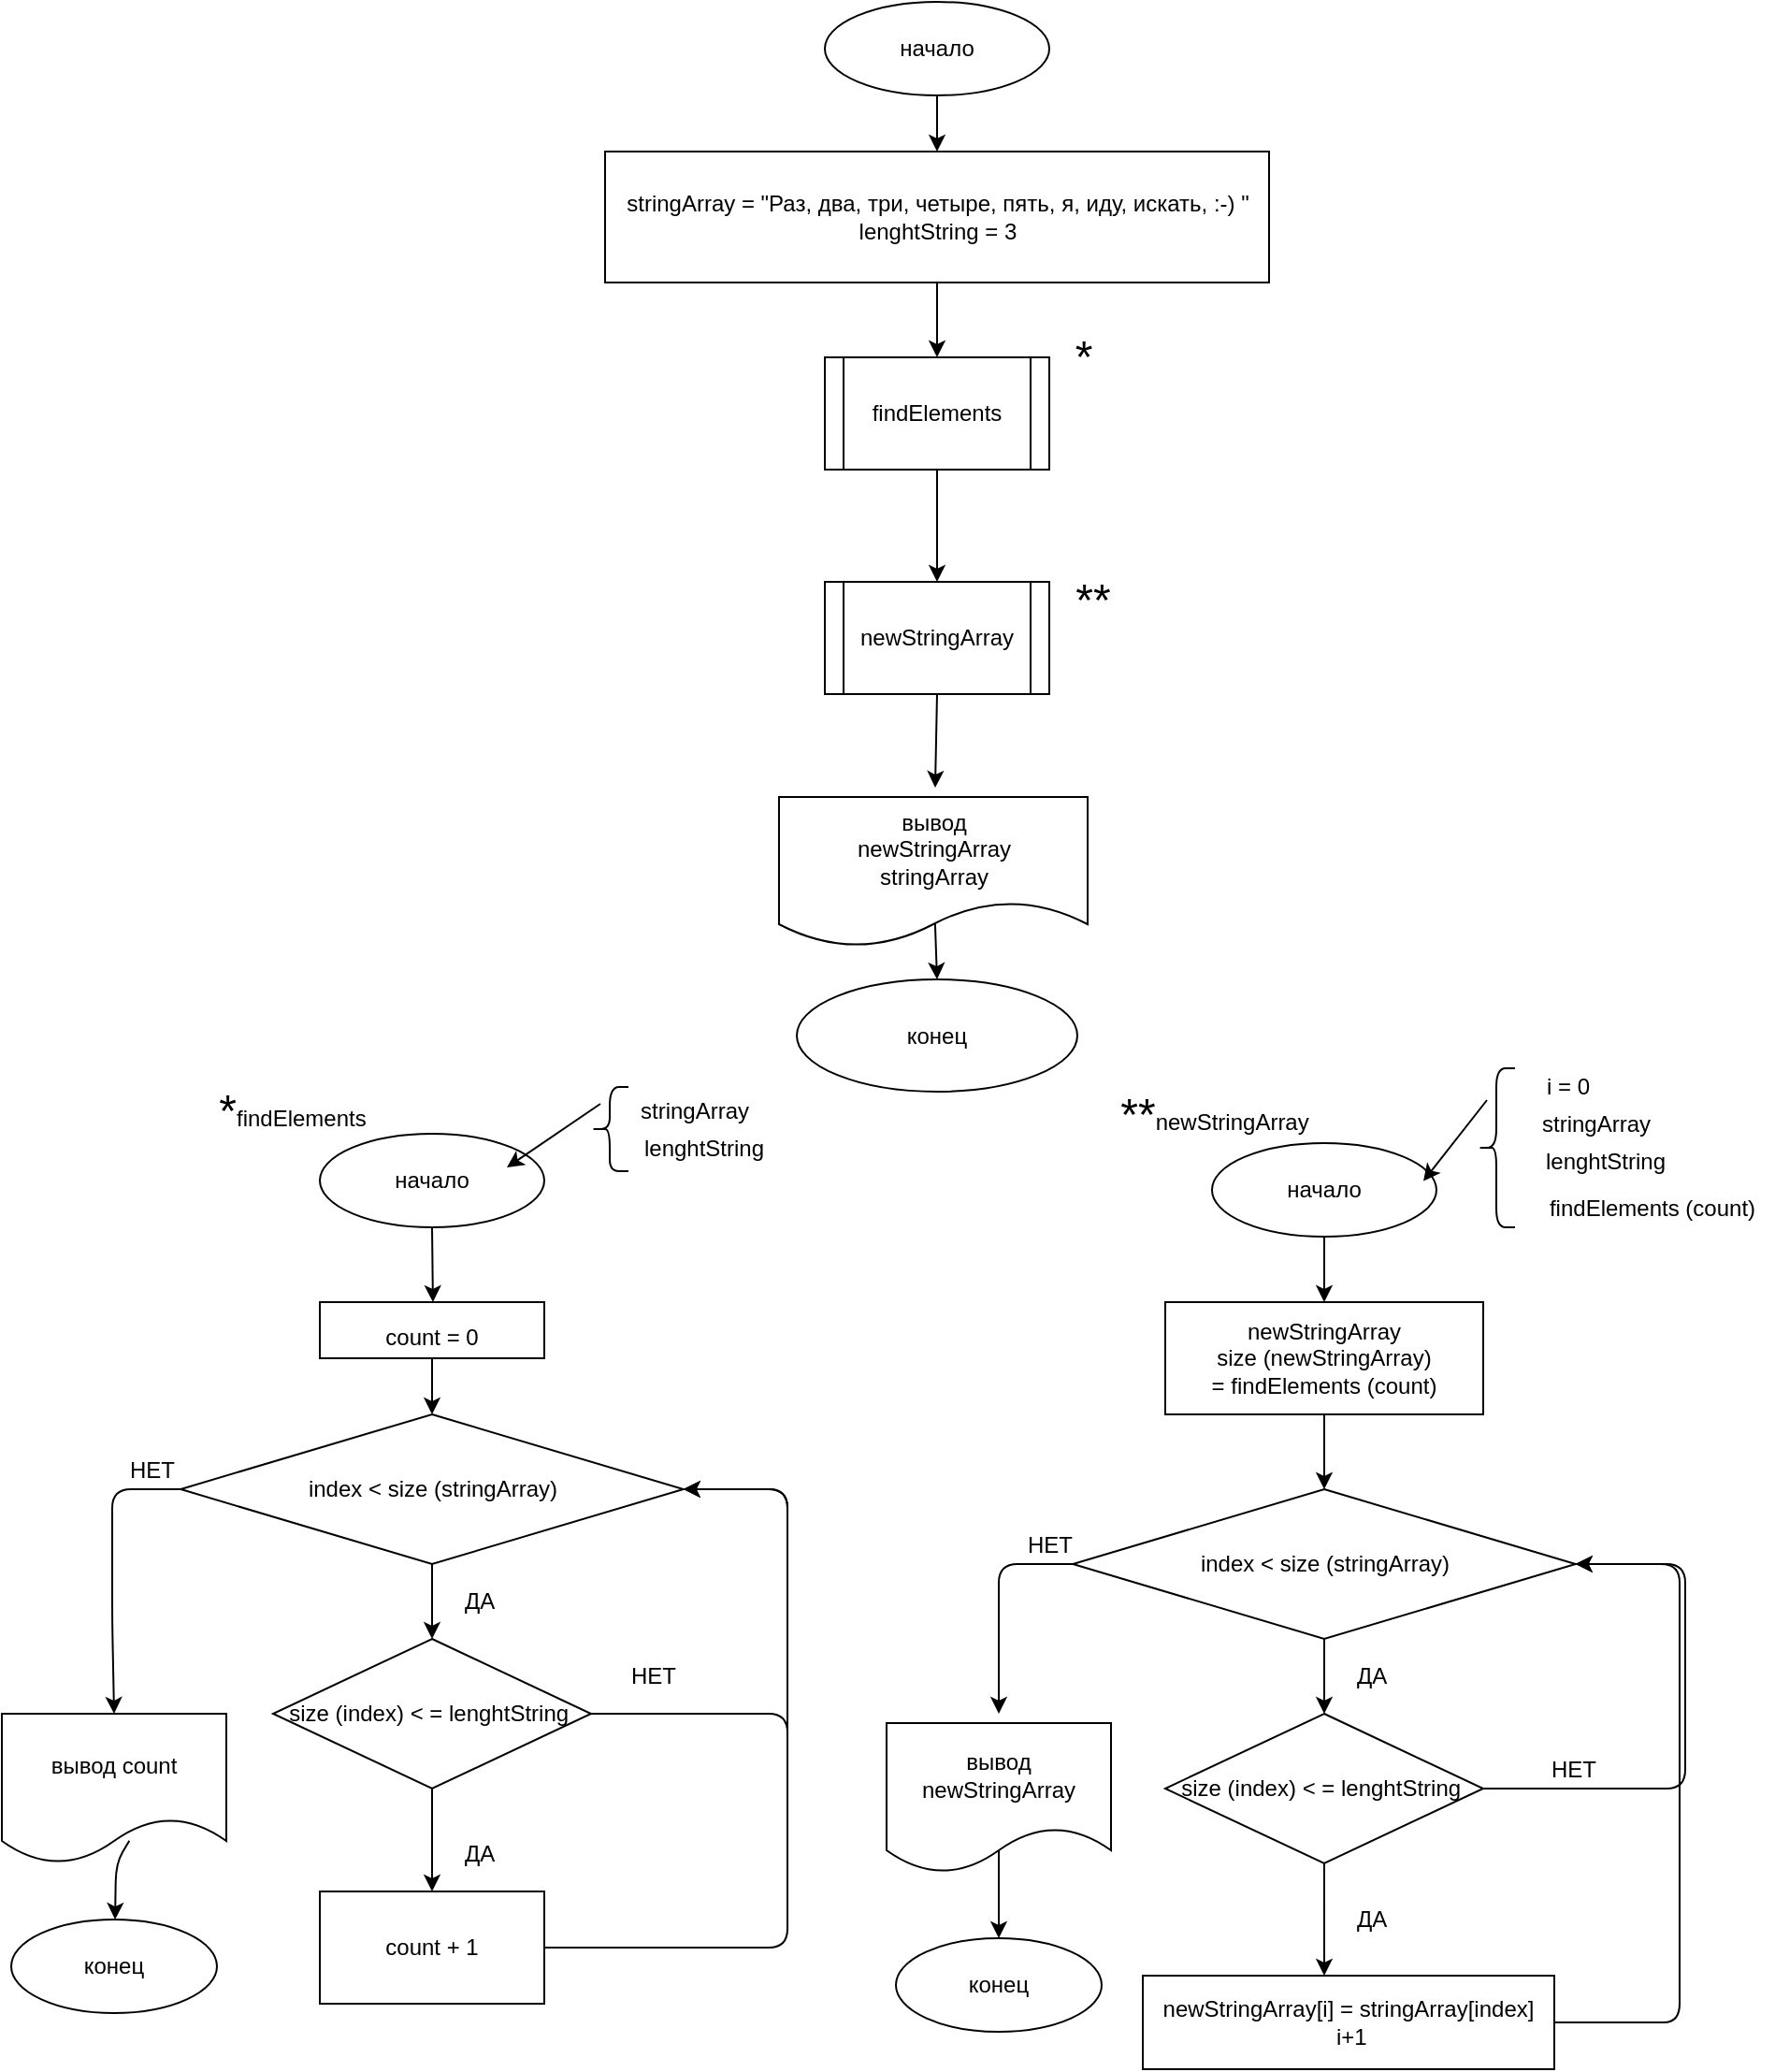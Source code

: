 <mxfile>
    <diagram id="rhA7QsG5OTUVV4Kx71GN" name="Страница 1">
        <mxGraphModel dx="1416" dy="451" grid="1" gridSize="10" guides="1" tooltips="1" connect="1" arrows="1" fold="1" page="1" pageScale="1" pageWidth="827" pageHeight="1169" math="0" shadow="0">
            <root>
                <mxCell id="0"/>
                <mxCell id="1" parent="0"/>
                <mxCell id="11" style="edgeStyle=none;html=1;exitX=0.5;exitY=1;exitDx=0;exitDy=0;entryX=0.5;entryY=0;entryDx=0;entryDy=0;" edge="1" parent="1" source="2" target="3">
                    <mxGeometry relative="1" as="geometry"/>
                </mxCell>
                <mxCell id="2" value="начало" style="ellipse;whiteSpace=wrap;html=1;" vertex="1" parent="1">
                    <mxGeometry x="450" y="5" width="120" height="50" as="geometry"/>
                </mxCell>
                <mxCell id="12" style="edgeStyle=none;html=1;exitX=0.5;exitY=1;exitDx=0;exitDy=0;entryX=0.5;entryY=0;entryDx=0;entryDy=0;" edge="1" parent="1" source="3" target="14">
                    <mxGeometry relative="1" as="geometry">
                        <mxPoint x="509" y="175" as="targetPoint"/>
                    </mxGeometry>
                </mxCell>
                <mxCell id="3" value="stringArray = &quot;Раз, два, три, четыре, пять, я, иду, искать, :-) &quot;&lt;br&gt;lenghtString = 3" style="whiteSpace=wrap;html=1;" vertex="1" parent="1">
                    <mxGeometry x="332.5" y="85" width="355" height="70" as="geometry"/>
                </mxCell>
                <mxCell id="13" value="" style="whiteSpace=wrap;html=1;" vertex="1" parent="1">
                    <mxGeometry x="450" y="195" width="120" height="60" as="geometry"/>
                </mxCell>
                <mxCell id="16" style="edgeStyle=none;html=1;exitX=0.5;exitY=1;exitDx=0;exitDy=0;" edge="1" parent="1" source="14">
                    <mxGeometry relative="1" as="geometry">
                        <mxPoint x="510" y="315" as="targetPoint"/>
                    </mxGeometry>
                </mxCell>
                <mxCell id="14" value="findElements" style="whiteSpace=wrap;html=1;" vertex="1" parent="1">
                    <mxGeometry x="460" y="195" width="100" height="60" as="geometry"/>
                </mxCell>
                <mxCell id="19" style="edgeStyle=none;html=1;exitX=0.5;exitY=1;exitDx=0;exitDy=0;" edge="1" parent="1" source="22">
                    <mxGeometry relative="1" as="geometry">
                        <mxPoint x="509" y="365" as="sourcePoint"/>
                        <mxPoint x="509" y="425" as="targetPoint"/>
                    </mxGeometry>
                </mxCell>
                <mxCell id="21" value="" style="whiteSpace=wrap;html=1;" vertex="1" parent="1">
                    <mxGeometry x="450" y="315" width="120" height="60" as="geometry"/>
                </mxCell>
                <mxCell id="22" value="newStringArray" style="whiteSpace=wrap;html=1;" vertex="1" parent="1">
                    <mxGeometry x="460" y="315" width="100" height="60" as="geometry"/>
                </mxCell>
                <mxCell id="28" style="edgeStyle=none;html=1;exitX=0.5;exitY=1;exitDx=0;exitDy=0;entryX=0.5;entryY=0;entryDx=0;entryDy=0;" edge="1" parent="1" target="27">
                    <mxGeometry relative="1" as="geometry">
                        <mxPoint x="508.5" y="485" as="sourcePoint"/>
                    </mxGeometry>
                </mxCell>
                <mxCell id="27" value="конец" style="ellipse;whiteSpace=wrap;html=1;" vertex="1" parent="1">
                    <mxGeometry x="435" y="527.5" width="150" height="60" as="geometry"/>
                </mxCell>
                <mxCell id="29" value="&lt;font style=&quot;font-size: 24px&quot;&gt;*&lt;/font&gt;" style="text;html=1;align=center;verticalAlign=middle;resizable=0;points=[];autosize=1;strokeColor=none;fillColor=none;" vertex="1" parent="1">
                    <mxGeometry x="578" y="185" width="20" height="20" as="geometry"/>
                </mxCell>
                <mxCell id="30" value="&lt;font style=&quot;font-size: 24px&quot;&gt;**&lt;/font&gt;" style="text;html=1;align=center;verticalAlign=middle;resizable=0;points=[];autosize=1;strokeColor=none;fillColor=none;" vertex="1" parent="1">
                    <mxGeometry x="578" y="315" width="30" height="20" as="geometry"/>
                </mxCell>
                <mxCell id="31" value="&lt;font style=&quot;font-size: 24px&quot;&gt;*&lt;/font&gt;&lt;span&gt;findElements&lt;/span&gt;" style="text;html=1;align=center;verticalAlign=middle;resizable=0;points=[];autosize=1;strokeColor=none;fillColor=none;" vertex="1" parent="1">
                    <mxGeometry x="120" y="587.5" width="90" height="20" as="geometry"/>
                </mxCell>
                <mxCell id="37" style="edgeStyle=none;html=1;exitX=0.5;exitY=1;exitDx=0;exitDy=0;fontSize=24;" edge="1" parent="1" source="34">
                    <mxGeometry relative="1" as="geometry">
                        <mxPoint x="240.471" y="700" as="targetPoint"/>
                    </mxGeometry>
                </mxCell>
                <mxCell id="34" value="начало" style="ellipse;whiteSpace=wrap;html=1;" vertex="1" parent="1">
                    <mxGeometry x="180" y="610" width="120" height="50" as="geometry"/>
                </mxCell>
                <mxCell id="86" style="edgeStyle=none;html=1;exitX=0.5;exitY=1;exitDx=0;exitDy=0;entryX=0.5;entryY=0;entryDx=0;entryDy=0;fontSize=12;" edge="1" parent="1" source="35" target="95">
                    <mxGeometry relative="1" as="geometry">
                        <mxPoint x="705" y="690" as="targetPoint"/>
                    </mxGeometry>
                </mxCell>
                <mxCell id="35" value="начало" style="ellipse;whiteSpace=wrap;html=1;" vertex="1" parent="1">
                    <mxGeometry x="656.99" y="615" width="120" height="50" as="geometry"/>
                </mxCell>
                <mxCell id="36" value="&lt;font style=&quot;font-size: 24px&quot;&gt;**&lt;/font&gt;&lt;span&gt;newStringArray&lt;/span&gt;" style="text;html=1;align=center;verticalAlign=middle;resizable=0;points=[];autosize=1;strokeColor=none;fillColor=none;" vertex="1" parent="1">
                    <mxGeometry x="598" y="590" width="120" height="20" as="geometry"/>
                </mxCell>
                <mxCell id="40" style="edgeStyle=none;html=1;exitX=0.5;exitY=1;exitDx=0;exitDy=0;fontSize=12;" edge="1" parent="1" source="38">
                    <mxGeometry relative="1" as="geometry">
                        <mxPoint x="240" y="760" as="targetPoint"/>
                    </mxGeometry>
                </mxCell>
                <mxCell id="38" value="&lt;font style=&quot;font-size: 12px&quot;&gt;count = 0&lt;/font&gt;" style="whiteSpace=wrap;html=1;fontSize=24;" vertex="1" parent="1">
                    <mxGeometry x="180" y="700" width="120" height="30" as="geometry"/>
                </mxCell>
                <mxCell id="50" style="edgeStyle=none;html=1;exitX=0.5;exitY=1;exitDx=0;exitDy=0;entryX=0.5;entryY=0;entryDx=0;entryDy=0;fontSize=12;" edge="1" parent="1" source="41" target="42">
                    <mxGeometry relative="1" as="geometry"/>
                </mxCell>
                <mxCell id="60" style="edgeStyle=none;html=1;exitX=1;exitY=0.5;exitDx=0;exitDy=0;fontSize=12;entryX=1;entryY=0.5;entryDx=0;entryDy=0;" edge="1" parent="1" source="41" target="46">
                    <mxGeometry relative="1" as="geometry">
                        <mxPoint x="380" y="800" as="targetPoint"/>
                        <Array as="points">
                            <mxPoint x="430" y="920"/>
                            <mxPoint x="430" y="1020"/>
                            <mxPoint x="430" y="800"/>
                        </Array>
                    </mxGeometry>
                </mxCell>
                <mxCell id="41" value="size (index) &amp;lt; = lenghtString&amp;nbsp;" style="rhombus;whiteSpace=wrap;html=1;fontSize=12;" vertex="1" parent="1">
                    <mxGeometry x="155" y="880" width="170" height="80" as="geometry"/>
                </mxCell>
                <mxCell id="106" style="edgeStyle=none;html=1;exitX=1;exitY=0.5;exitDx=0;exitDy=0;entryX=1;entryY=0.5;entryDx=0;entryDy=0;fontSize=12;" edge="1" parent="1" source="42" target="46">
                    <mxGeometry relative="1" as="geometry">
                        <Array as="points">
                            <mxPoint x="430" y="1045"/>
                            <mxPoint x="430" y="800"/>
                        </Array>
                    </mxGeometry>
                </mxCell>
                <mxCell id="42" value="count + 1" style="rounded=0;whiteSpace=wrap;html=1;fontSize=12;" vertex="1" parent="1">
                    <mxGeometry x="180" y="1015" width="120" height="60" as="geometry"/>
                </mxCell>
                <mxCell id="44" value="ДА" style="text;html=1;align=center;verticalAlign=middle;resizable=0;points=[];autosize=1;strokeColor=none;fillColor=none;fontSize=12;" vertex="1" parent="1">
                    <mxGeometry x="250" y="985" width="30" height="20" as="geometry"/>
                </mxCell>
                <mxCell id="49" style="edgeStyle=none;html=1;exitX=0.5;exitY=1;exitDx=0;exitDy=0;fontSize=12;" edge="1" parent="1" source="46">
                    <mxGeometry relative="1" as="geometry">
                        <mxPoint x="239.997" y="880" as="targetPoint"/>
                    </mxGeometry>
                </mxCell>
                <mxCell id="57" style="edgeStyle=none;html=1;exitX=0;exitY=0.5;exitDx=0;exitDy=0;fontSize=12;entryX=0.5;entryY=0;entryDx=0;entryDy=0;" edge="1" parent="1" source="46">
                    <mxGeometry relative="1" as="geometry">
                        <mxPoint x="70" y="920" as="targetPoint"/>
                        <Array as="points">
                            <mxPoint x="69" y="800"/>
                            <mxPoint x="69" y="870"/>
                        </Array>
                    </mxGeometry>
                </mxCell>
                <mxCell id="46" value="index &amp;lt; size (stringArray)" style="rhombus;whiteSpace=wrap;html=1;fontSize=12;" vertex="1" parent="1">
                    <mxGeometry x="105.62" y="760" width="268.75" height="80" as="geometry"/>
                </mxCell>
                <mxCell id="53" value="ДА" style="text;html=1;align=center;verticalAlign=middle;resizable=0;points=[];autosize=1;strokeColor=none;fillColor=none;fontSize=12;" vertex="1" parent="1">
                    <mxGeometry x="250" y="850" width="30" height="20" as="geometry"/>
                </mxCell>
                <mxCell id="58" value="НЕТ" style="text;html=1;align=center;verticalAlign=middle;resizable=0;points=[];autosize=1;strokeColor=none;fillColor=none;fontSize=12;" vertex="1" parent="1">
                    <mxGeometry x="70" y="780" width="40" height="20" as="geometry"/>
                </mxCell>
                <mxCell id="62" style="edgeStyle=none;html=1;exitX=0.568;exitY=0.848;exitDx=0;exitDy=0;fontSize=12;exitPerimeter=0;" edge="1" parent="1" source="111">
                    <mxGeometry relative="1" as="geometry">
                        <mxPoint x="70.529" y="1030" as="targetPoint"/>
                        <mxPoint x="70" y="980" as="sourcePoint"/>
                        <Array as="points">
                            <mxPoint x="71" y="1000"/>
                        </Array>
                    </mxGeometry>
                </mxCell>
                <mxCell id="61" value="НЕТ" style="text;html=1;align=center;verticalAlign=middle;resizable=0;points=[];autosize=1;strokeColor=none;fillColor=none;fontSize=12;" vertex="1" parent="1">
                    <mxGeometry x="338" y="890" width="40" height="20" as="geometry"/>
                </mxCell>
                <mxCell id="63" value="конец" style="ellipse;whiteSpace=wrap;html=1;fontSize=12;" vertex="1" parent="1">
                    <mxGeometry x="15" y="1030" width="110" height="50" as="geometry"/>
                </mxCell>
                <mxCell id="68" style="edgeStyle=none;html=1;exitX=0.5;exitY=1;exitDx=0;exitDy=0;fontSize=12;" edge="1" parent="1" source="70">
                    <mxGeometry relative="1" as="geometry">
                        <mxPoint x="717" y="1060" as="targetPoint"/>
                    </mxGeometry>
                </mxCell>
                <mxCell id="69" style="edgeStyle=none;html=1;exitX=1;exitY=0.5;exitDx=0;exitDy=0;fontSize=12;entryX=1;entryY=0.5;entryDx=0;entryDy=0;" edge="1" parent="1" source="70" target="76">
                    <mxGeometry relative="1" as="geometry">
                        <mxPoint x="557" y="1120.588" as="targetPoint"/>
                        <Array as="points">
                            <mxPoint x="910" y="960"/>
                            <mxPoint x="910" y="840"/>
                        </Array>
                    </mxGeometry>
                </mxCell>
                <mxCell id="70" value="size (index) &amp;lt; = lenghtString&amp;nbsp;" style="rhombus;whiteSpace=wrap;html=1;fontSize=12;" vertex="1" parent="1">
                    <mxGeometry x="631.99" y="920" width="170" height="80" as="geometry"/>
                </mxCell>
                <mxCell id="71" style="edgeStyle=none;html=1;exitX=1;exitY=0.5;exitDx=0;exitDy=0;entryX=1;entryY=0.5;entryDx=0;entryDy=0;fontSize=12;" edge="1" parent="1" source="72" target="76">
                    <mxGeometry relative="1" as="geometry">
                        <Array as="points">
                            <mxPoint x="880" y="1085"/>
                            <mxPoint x="907" y="1085"/>
                            <mxPoint x="907" y="840"/>
                        </Array>
                    </mxGeometry>
                </mxCell>
                <mxCell id="72" value="newStringArray[i] =&amp;nbsp;&lt;span&gt;stringArray[index]&lt;/span&gt;&lt;br&gt;&amp;nbsp;i+1" style="rounded=0;whiteSpace=wrap;html=1;fontSize=12;" vertex="1" parent="1">
                    <mxGeometry x="620" y="1060" width="220" height="50" as="geometry"/>
                </mxCell>
                <mxCell id="73" value="ДА" style="text;html=1;align=center;verticalAlign=middle;resizable=0;points=[];autosize=1;strokeColor=none;fillColor=none;fontSize=12;" vertex="1" parent="1">
                    <mxGeometry x="727" y="1020" width="30" height="20" as="geometry"/>
                </mxCell>
                <mxCell id="74" style="edgeStyle=none;html=1;exitX=0.5;exitY=1;exitDx=0;exitDy=0;fontSize=12;" edge="1" parent="1" source="76">
                    <mxGeometry relative="1" as="geometry">
                        <mxPoint x="716.997" y="920" as="targetPoint"/>
                    </mxGeometry>
                </mxCell>
                <mxCell id="108" style="edgeStyle=none;html=1;exitX=0;exitY=0.5;exitDx=0;exitDy=0;fontSize=12;" edge="1" parent="1" source="76">
                    <mxGeometry relative="1" as="geometry">
                        <mxPoint x="543" y="920" as="targetPoint"/>
                        <Array as="points">
                            <mxPoint x="543" y="840"/>
                        </Array>
                    </mxGeometry>
                </mxCell>
                <mxCell id="76" value="index &amp;lt; size (stringArray)" style="rhombus;whiteSpace=wrap;html=1;fontSize=12;" vertex="1" parent="1">
                    <mxGeometry x="582.62" y="800" width="268.75" height="80" as="geometry"/>
                </mxCell>
                <mxCell id="77" value="ДА" style="text;html=1;align=center;verticalAlign=middle;resizable=0;points=[];autosize=1;strokeColor=none;fillColor=none;fontSize=12;" vertex="1" parent="1">
                    <mxGeometry x="727" y="890" width="30" height="20" as="geometry"/>
                </mxCell>
                <mxCell id="80" value="НЕТ" style="text;html=1;align=center;verticalAlign=middle;resizable=0;points=[];autosize=1;strokeColor=none;fillColor=none;fontSize=12;" vertex="1" parent="1">
                    <mxGeometry x="550" y="820" width="40" height="20" as="geometry"/>
                </mxCell>
                <mxCell id="105" style="edgeStyle=none;html=1;entryX=0.5;entryY=0;entryDx=0;entryDy=0;fontSize=12;" edge="1" parent="1" target="84">
                    <mxGeometry relative="1" as="geometry">
                        <mxPoint x="543" y="990" as="sourcePoint"/>
                    </mxGeometry>
                </mxCell>
                <mxCell id="83" value="НЕТ" style="text;html=1;align=center;verticalAlign=middle;resizable=0;points=[];autosize=1;strokeColor=none;fillColor=none;fontSize=12;" vertex="1" parent="1">
                    <mxGeometry x="830" y="940" width="40" height="20" as="geometry"/>
                </mxCell>
                <mxCell id="84" value="конец" style="ellipse;whiteSpace=wrap;html=1;fontSize=12;" vertex="1" parent="1">
                    <mxGeometry x="488" y="1040" width="110" height="50" as="geometry"/>
                </mxCell>
                <mxCell id="88" value="i = 0" style="text;html=1;align=center;verticalAlign=middle;resizable=0;points=[];autosize=1;strokeColor=none;fillColor=none;fontSize=12;" vertex="1" parent="1">
                    <mxGeometry x="827" y="575" width="40" height="20" as="geometry"/>
                </mxCell>
                <mxCell id="91" style="edgeStyle=none;html=1;exitX=0.25;exitY=0.2;exitDx=0;exitDy=0;exitPerimeter=0;fontSize=12;" edge="1" parent="1" source="89">
                    <mxGeometry relative="1" as="geometry">
                        <mxPoint x="770" y="635.294" as="targetPoint"/>
                    </mxGeometry>
                </mxCell>
                <mxCell id="89" value="" style="shape=curlyBracket;whiteSpace=wrap;html=1;rounded=1;fontSize=12;" vertex="1" parent="1">
                    <mxGeometry x="799" y="575" width="20" height="85" as="geometry"/>
                </mxCell>
                <mxCell id="92" value="&lt;span&gt;stringArray&lt;/span&gt;" style="text;html=1;align=center;verticalAlign=middle;resizable=0;points=[];autosize=1;strokeColor=none;fillColor=none;fontSize=12;" vertex="1" parent="1">
                    <mxGeometry x="827" y="595" width="70" height="20" as="geometry"/>
                </mxCell>
                <mxCell id="93" value="&lt;span&gt;lenghtString&lt;/span&gt;" style="text;html=1;align=center;verticalAlign=middle;resizable=0;points=[];autosize=1;strokeColor=none;fillColor=none;fontSize=12;" vertex="1" parent="1">
                    <mxGeometry x="827" y="615" width="80" height="20" as="geometry"/>
                </mxCell>
                <mxCell id="94" value="&lt;span&gt;findElements (count)&lt;/span&gt;" style="text;html=1;align=center;verticalAlign=middle;resizable=0;points=[];autosize=1;strokeColor=none;fillColor=none;fontSize=12;" vertex="1" parent="1">
                    <mxGeometry x="827" y="640" width="130" height="20" as="geometry"/>
                </mxCell>
                <mxCell id="97" style="edgeStyle=none;html=1;exitX=0.5;exitY=1;exitDx=0;exitDy=0;entryX=0.5;entryY=0;entryDx=0;entryDy=0;fontSize=12;" edge="1" parent="1" source="95" target="76">
                    <mxGeometry relative="1" as="geometry"/>
                </mxCell>
                <mxCell id="95" value="newStringArray&lt;br&gt;size (newStringArray) =&amp;nbsp;&lt;span&gt;findElements (count)&lt;/span&gt;" style="whiteSpace=wrap;html=1;fontSize=12;" vertex="1" parent="1">
                    <mxGeometry x="632" y="700" width="170" height="60" as="geometry"/>
                </mxCell>
                <mxCell id="104" style="edgeStyle=none;html=1;exitX=0.25;exitY=0.2;exitDx=0;exitDy=0;exitPerimeter=0;fontSize=12;" edge="1" parent="1" source="99">
                    <mxGeometry relative="1" as="geometry">
                        <mxPoint x="280" y="628" as="targetPoint"/>
                    </mxGeometry>
                </mxCell>
                <mxCell id="99" value="" style="shape=curlyBracket;whiteSpace=wrap;html=1;rounded=1;fontSize=12;" vertex="1" parent="1">
                    <mxGeometry x="325" y="585" width="20" height="45" as="geometry"/>
                </mxCell>
                <mxCell id="100" value="&lt;span&gt;stringArray&lt;/span&gt;" style="text;html=1;align=center;verticalAlign=middle;resizable=0;points=[];autosize=1;strokeColor=none;fillColor=none;fontSize=12;" vertex="1" parent="1">
                    <mxGeometry x="345" y="587.5" width="70" height="20" as="geometry"/>
                </mxCell>
                <mxCell id="101" value="&lt;span&gt;lenghtString&lt;/span&gt;" style="text;html=1;align=center;verticalAlign=middle;resizable=0;points=[];autosize=1;strokeColor=none;fillColor=none;fontSize=12;" vertex="1" parent="1">
                    <mxGeometry x="345" y="607.5" width="80" height="20" as="geometry"/>
                </mxCell>
                <mxCell id="110" value="&lt;span&gt;вывод&lt;/span&gt;&lt;br&gt;&lt;span&gt;newStringArray&lt;/span&gt;&lt;br&gt;&lt;span&gt;stringArray&lt;/span&gt;" style="shape=document;whiteSpace=wrap;html=1;boundedLbl=1;fontSize=12;" vertex="1" parent="1">
                    <mxGeometry x="425.5" y="430" width="165" height="80" as="geometry"/>
                </mxCell>
                <mxCell id="111" value="&lt;span&gt;вывод count&lt;/span&gt;" style="shape=document;whiteSpace=wrap;html=1;boundedLbl=1;fontSize=12;" vertex="1" parent="1">
                    <mxGeometry x="10" y="920" width="120" height="80" as="geometry"/>
                </mxCell>
                <mxCell id="113" value="&lt;span&gt;вывод newStringArray&lt;/span&gt;" style="shape=document;whiteSpace=wrap;html=1;boundedLbl=1;fontSize=12;" vertex="1" parent="1">
                    <mxGeometry x="483" y="925" width="120" height="80" as="geometry"/>
                </mxCell>
            </root>
        </mxGraphModel>
    </diagram>
</mxfile>
